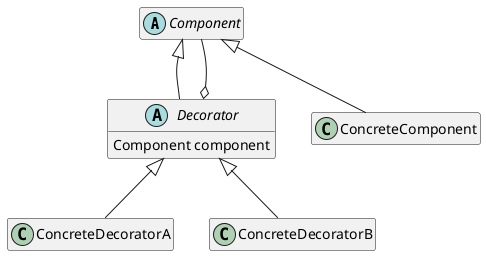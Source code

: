 @startuml
abstract class Component

abstract class Decorator {
  Component component
}

class ConcreteComponent

class ConcreteDecoratorA

class ConcreteDecoratorB

Decorator -up-|> Component
Component --o Decorator

ConcreteComponent -up-|> Component

ConcreteDecoratorA -up-|> Decorator
ConcreteDecoratorB -up-|> Decorator

hide empty members
@enduml
